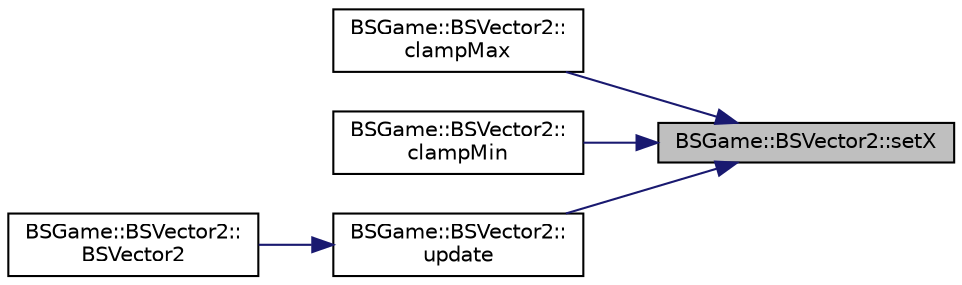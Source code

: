 digraph "BSGame::BSVector2::setX"
{
 // LATEX_PDF_SIZE
  edge [fontname="Helvetica",fontsize="10",labelfontname="Helvetica",labelfontsize="10"];
  node [fontname="Helvetica",fontsize="10",shape=record];
  rankdir="RL";
  Node1 [label="BSGame::BSVector2::setX",height=0.2,width=0.4,color="black", fillcolor="grey75", style="filled", fontcolor="black",tooltip="Sets the X value of the vector."];
  Node1 -> Node2 [dir="back",color="midnightblue",fontsize="10",style="solid",fontname="Helvetica"];
  Node2 [label="BSGame::BSVector2::\lclampMax",height=0.2,width=0.4,color="black", fillcolor="white", style="filled",URL="$class_b_s_game_1_1_b_s_vector2.html#aea1986773be108a4b083d5a303fd0d01",tooltip="Clamps the values of the vector to a minimum for example: clampMax(4) -> x=5 y=-1 -> x=4 y=-1."];
  Node1 -> Node3 [dir="back",color="midnightblue",fontsize="10",style="solid",fontname="Helvetica"];
  Node3 [label="BSGame::BSVector2::\lclampMin",height=0.2,width=0.4,color="black", fillcolor="white", style="filled",URL="$class_b_s_game_1_1_b_s_vector2.html#ad3968847908ad02cad679506e548ad2c",tooltip="Clamps the values of the vector to a minimum for example: clampMin(0) -> x=5 y=-1 -> x=5 y=0."];
  Node1 -> Node4 [dir="back",color="midnightblue",fontsize="10",style="solid",fontname="Helvetica"];
  Node4 [label="BSGame::BSVector2::\lupdate",height=0.2,width=0.4,color="black", fillcolor="white", style="filled",URL="$class_b_s_game_1_1_b_s_vector2.html#aa2288dfe08631468c34777bff46ae329",tooltip="Updates the x and y values of the vector at once."];
  Node4 -> Node5 [dir="back",color="midnightblue",fontsize="10",style="solid",fontname="Helvetica"];
  Node5 [label="BSGame::BSVector2::\lBSVector2",height=0.2,width=0.4,color="black", fillcolor="white", style="filled",URL="$class_b_s_game_1_1_b_s_vector2.html#a1c81bc52a19b0b939685f96d9ef0216e",tooltip="Construct a new BSVector2 object."];
}
